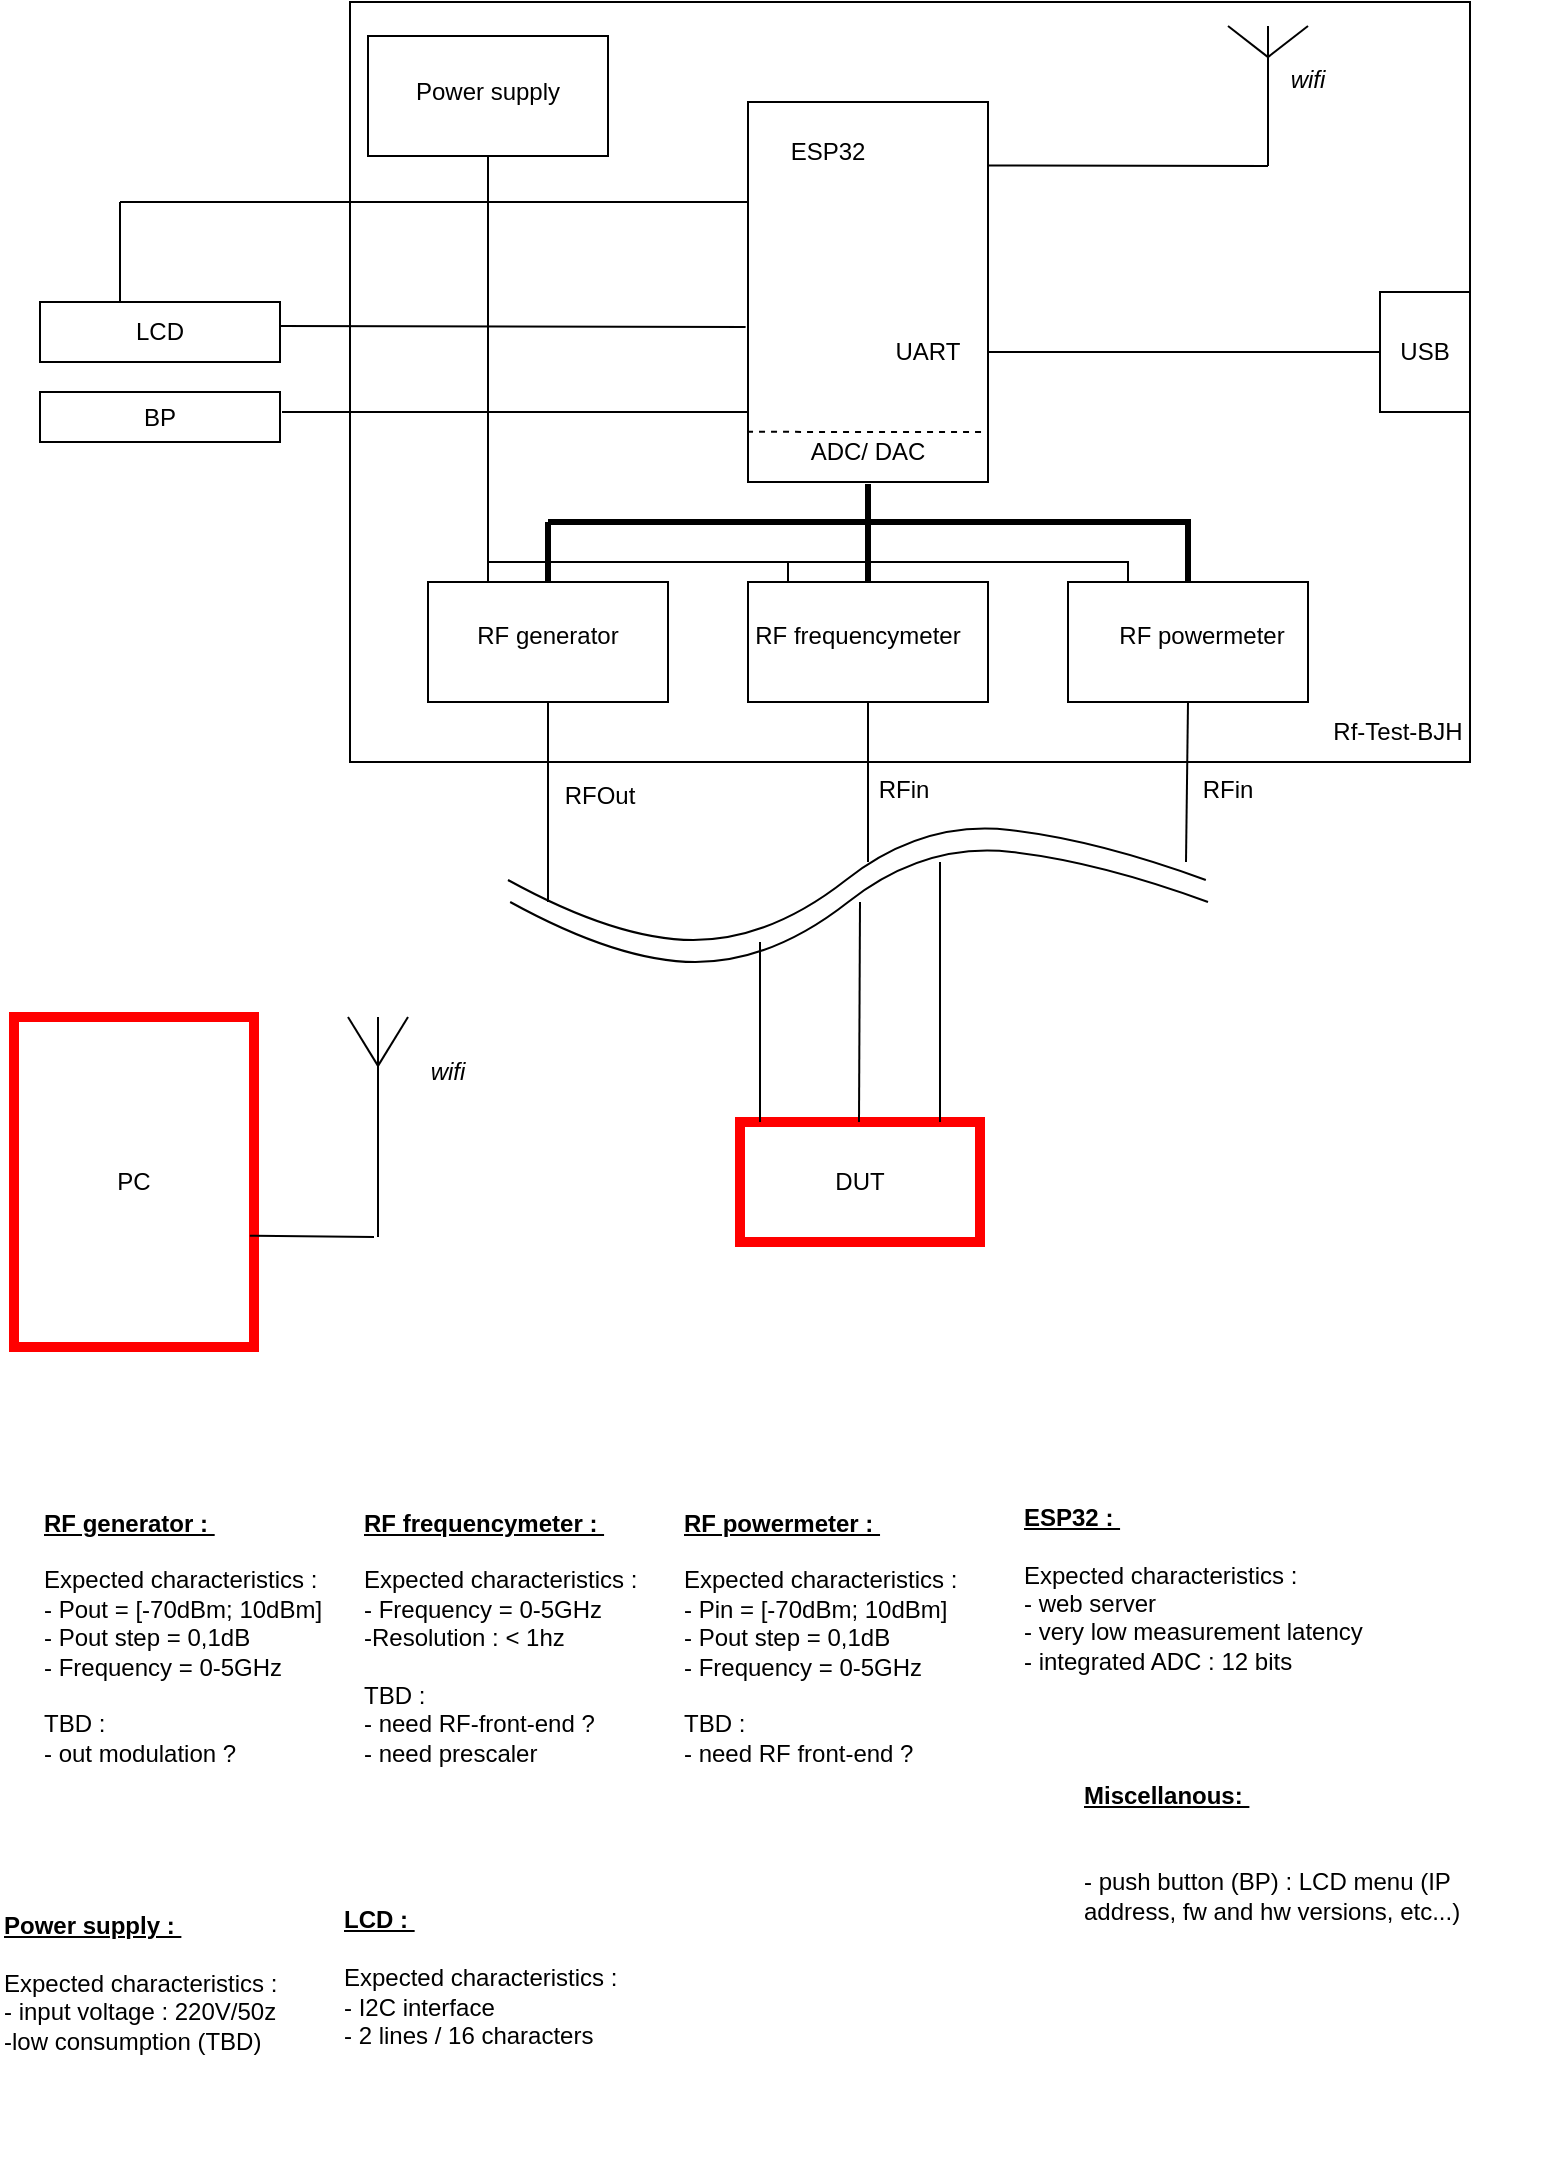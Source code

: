 <mxfile version="24.4.4" type="device">
  <diagram name="Page-1" id="gDf9zseBwsDJ5p1qlzxx">
    <mxGraphModel dx="1728" dy="950" grid="1" gridSize="10" guides="1" tooltips="1" connect="1" arrows="1" fold="1" page="1" pageScale="1" pageWidth="827" pageHeight="1169" math="0" shadow="0">
      <root>
        <mxCell id="0" />
        <mxCell id="1" parent="0" />
        <mxCell id="w8vvWGGkFElnzvA0du0P-30" value="" style="rounded=0;whiteSpace=wrap;html=1;" parent="1" vertex="1">
          <mxGeometry x="195" y="60" width="560" height="380" as="geometry" />
        </mxCell>
        <mxCell id="w8vvWGGkFElnzvA0du0P-2" value="" style="rounded=0;whiteSpace=wrap;html=1;" parent="1" vertex="1">
          <mxGeometry x="204" y="77" width="120" height="60" as="geometry" />
        </mxCell>
        <mxCell id="w8vvWGGkFElnzvA0du0P-3" value="Power supply" style="text;html=1;align=center;verticalAlign=middle;whiteSpace=wrap;rounded=0;" parent="1" vertex="1">
          <mxGeometry x="224" y="90" width="80" height="30" as="geometry" />
        </mxCell>
        <mxCell id="w8vvWGGkFElnzvA0du0P-4" value="" style="rounded=0;whiteSpace=wrap;html=1;" parent="1" vertex="1">
          <mxGeometry x="234" y="350" width="120" height="60" as="geometry" />
        </mxCell>
        <mxCell id="w8vvWGGkFElnzvA0du0P-5" value="" style="rounded=0;whiteSpace=wrap;html=1;" parent="1" vertex="1">
          <mxGeometry x="394" y="350" width="120" height="60" as="geometry" />
        </mxCell>
        <mxCell id="w8vvWGGkFElnzvA0du0P-6" value="" style="rounded=0;whiteSpace=wrap;html=1;" parent="1" vertex="1">
          <mxGeometry x="554" y="350" width="120" height="60" as="geometry" />
        </mxCell>
        <mxCell id="w8vvWGGkFElnzvA0du0P-7" value="" style="rounded=0;whiteSpace=wrap;html=1;" parent="1" vertex="1">
          <mxGeometry x="394" y="110" width="120" height="190" as="geometry" />
        </mxCell>
        <mxCell id="w8vvWGGkFElnzvA0du0P-9" value="ESP32" style="text;html=1;align=center;verticalAlign=middle;whiteSpace=wrap;rounded=0;" parent="1" vertex="1">
          <mxGeometry x="404" y="120" width="60" height="30" as="geometry" />
        </mxCell>
        <mxCell id="w8vvWGGkFElnzvA0du0P-13" value="" style="endArrow=none;html=1;rounded=0;exitX=1;exitY=0.167;exitDx=0;exitDy=0;exitPerimeter=0;" parent="1" source="w8vvWGGkFElnzvA0du0P-7" edge="1">
          <mxGeometry width="50" height="50" relative="1" as="geometry">
            <mxPoint x="464" y="610" as="sourcePoint" />
            <mxPoint x="654" y="142" as="targetPoint" />
          </mxGeometry>
        </mxCell>
        <mxCell id="w8vvWGGkFElnzvA0du0P-16" value="" style="group" parent="1" vertex="1" connectable="0">
          <mxGeometry x="390" y="620" width="120" height="60" as="geometry" />
        </mxCell>
        <mxCell id="w8vvWGGkFElnzvA0du0P-15" value="" style="rounded=0;whiteSpace=wrap;html=1;perimeterSpacing=1;strokeWidth=5;strokeColor=#ff0000;" parent="w8vvWGGkFElnzvA0du0P-16" vertex="1">
          <mxGeometry width="120" height="60" as="geometry" />
        </mxCell>
        <mxCell id="w8vvWGGkFElnzvA0du0P-14" value="DUT" style="text;html=1;align=center;verticalAlign=middle;whiteSpace=wrap;rounded=0;perimeterSpacing=10;" parent="w8vvWGGkFElnzvA0du0P-16" vertex="1">
          <mxGeometry x="30" y="15" width="60" height="30" as="geometry" />
        </mxCell>
        <mxCell id="w8vvWGGkFElnzvA0du0P-21" value="" style="group" parent="1" vertex="1" connectable="0">
          <mxGeometry x="634" y="72" width="70" height="70" as="geometry" />
        </mxCell>
        <mxCell id="w8vvWGGkFElnzvA0du0P-10" value="" style="endArrow=none;html=1;rounded=0;" parent="w8vvWGGkFElnzvA0du0P-21" edge="1">
          <mxGeometry width="50" height="50" relative="1" as="geometry">
            <mxPoint x="20" y="70" as="sourcePoint" />
            <mxPoint x="20" as="targetPoint" />
          </mxGeometry>
        </mxCell>
        <mxCell id="w8vvWGGkFElnzvA0du0P-11" value="" style="endArrow=none;html=1;rounded=0;" parent="w8vvWGGkFElnzvA0du0P-21" edge="1">
          <mxGeometry width="50" height="50" relative="1" as="geometry">
            <mxPoint x="20" y="15.556" as="sourcePoint" />
            <mxPoint x="40" as="targetPoint" />
          </mxGeometry>
        </mxCell>
        <mxCell id="w8vvWGGkFElnzvA0du0P-12" value="" style="endArrow=none;html=1;rounded=0;" parent="w8vvWGGkFElnzvA0du0P-21" edge="1">
          <mxGeometry width="50" height="50" relative="1" as="geometry">
            <mxPoint x="20" y="15.556" as="sourcePoint" />
            <mxPoint as="targetPoint" />
          </mxGeometry>
        </mxCell>
        <mxCell id="w8vvWGGkFElnzvA0du0P-28" value="&lt;i&gt;wifi&lt;/i&gt;" style="text;html=1;align=center;verticalAlign=middle;whiteSpace=wrap;rounded=0;" parent="w8vvWGGkFElnzvA0du0P-21" vertex="1">
          <mxGeometry x="10" y="15.556" width="60" height="23.333" as="geometry" />
        </mxCell>
        <mxCell id="w8vvWGGkFElnzvA0du0P-27" value="&lt;i&gt;wifi&lt;/i&gt;" style="text;html=1;align=center;verticalAlign=middle;whiteSpace=wrap;rounded=0;" parent="1" vertex="1">
          <mxGeometry x="214" y="580" width="60" height="30" as="geometry" />
        </mxCell>
        <mxCell id="w8vvWGGkFElnzvA0du0P-31" value="Rf-Test-BJH" style="text;html=1;align=center;verticalAlign=middle;whiteSpace=wrap;rounded=0;" parent="1" vertex="1">
          <mxGeometry x="684" y="410" width="70" height="30" as="geometry" />
        </mxCell>
        <mxCell id="w8vvWGGkFElnzvA0du0P-32" value="" style="endArrow=none;html=1;rounded=0;" parent="1" edge="1">
          <mxGeometry width="50" height="50" relative="1" as="geometry">
            <mxPoint x="294" y="510" as="sourcePoint" />
            <mxPoint x="294" y="410" as="targetPoint" />
          </mxGeometry>
        </mxCell>
        <mxCell id="w8vvWGGkFElnzvA0du0P-36" value="RFOut" style="text;html=1;align=center;verticalAlign=middle;whiteSpace=wrap;rounded=0;" parent="1" vertex="1">
          <mxGeometry x="290" y="442" width="60" height="30" as="geometry" />
        </mxCell>
        <mxCell id="w8vvWGGkFElnzvA0du0P-37" value="RF generator" style="text;html=1;align=center;verticalAlign=middle;whiteSpace=wrap;rounded=0;" parent="1" vertex="1">
          <mxGeometry x="211" y="362" width="166" height="30" as="geometry" />
        </mxCell>
        <mxCell id="w8vvWGGkFElnzvA0du0P-38" value="RFin" style="text;html=1;align=center;verticalAlign=middle;whiteSpace=wrap;rounded=0;" parent="1" vertex="1">
          <mxGeometry x="604" y="439" width="60" height="30" as="geometry" />
        </mxCell>
        <mxCell id="w8vvWGGkFElnzvA0du0P-39" value="RFin" style="text;html=1;align=center;verticalAlign=middle;whiteSpace=wrap;rounded=0;" parent="1" vertex="1">
          <mxGeometry x="442" y="439" width="60" height="30" as="geometry" />
        </mxCell>
        <mxCell id="w8vvWGGkFElnzvA0du0P-40" value="RF frequencymeter" style="text;html=1;align=center;verticalAlign=middle;whiteSpace=wrap;rounded=0;" parent="1" vertex="1">
          <mxGeometry x="366" y="362" width="166" height="30" as="geometry" />
        </mxCell>
        <mxCell id="w8vvWGGkFElnzvA0du0P-41" value="RF powermeter" style="text;html=1;align=center;verticalAlign=middle;whiteSpace=wrap;rounded=0;" parent="1" vertex="1">
          <mxGeometry x="538" y="362" width="166" height="30" as="geometry" />
        </mxCell>
        <mxCell id="w8vvWGGkFElnzvA0du0P-45" value="" style="group" parent="1" vertex="1" connectable="0">
          <mxGeometry x="274" y="469" width="350" height="71" as="geometry" />
        </mxCell>
        <mxCell id="w8vvWGGkFElnzvA0du0P-43" value="" style="curved=1;endArrow=none;html=1;rounded=0;endFill=0;" parent="w8vvWGGkFElnzvA0du0P-45" edge="1">
          <mxGeometry width="50" height="50" relative="1" as="geometry">
            <mxPoint y="30" as="sourcePoint" />
            <mxPoint x="348.91" y="30" as="targetPoint" />
            <Array as="points">
              <mxPoint x="54.517" y="60" />
              <mxPoint x="130.841" y="60" />
              <mxPoint x="207.165" />
              <mxPoint x="294.393" y="10" />
            </Array>
          </mxGeometry>
        </mxCell>
        <mxCell id="w8vvWGGkFElnzvA0du0P-44" value="" style="curved=1;endArrow=none;html=1;rounded=0;endFill=0;" parent="w8vvWGGkFElnzvA0du0P-45" edge="1">
          <mxGeometry width="50" height="50" relative="1" as="geometry">
            <mxPoint x="1.09" y="41" as="sourcePoint" />
            <mxPoint x="350.0" y="41" as="targetPoint" />
            <Array as="points">
              <mxPoint x="55.607" y="71" />
              <mxPoint x="131.931" y="71" />
              <mxPoint x="208.255" y="11" />
              <mxPoint x="295.483" y="21" />
            </Array>
          </mxGeometry>
        </mxCell>
        <mxCell id="w8vvWGGkFElnzvA0du0P-46" value="" style="endArrow=none;html=1;rounded=0;" parent="1" edge="1">
          <mxGeometry width="50" height="50" relative="1" as="geometry">
            <mxPoint x="400" y="620" as="sourcePoint" />
            <mxPoint x="400" y="530" as="targetPoint" />
          </mxGeometry>
        </mxCell>
        <mxCell id="w8vvWGGkFElnzvA0du0P-47" value="" style="endArrow=none;html=1;rounded=0;" parent="1" edge="1">
          <mxGeometry width="50" height="50" relative="1" as="geometry">
            <mxPoint x="449.5" y="620" as="sourcePoint" />
            <mxPoint x="450" y="510" as="targetPoint" />
          </mxGeometry>
        </mxCell>
        <mxCell id="w8vvWGGkFElnzvA0du0P-48" value="" style="endArrow=none;html=1;rounded=0;" parent="1" edge="1">
          <mxGeometry width="50" height="50" relative="1" as="geometry">
            <mxPoint x="490" y="620" as="sourcePoint" />
            <mxPoint x="490" y="490" as="targetPoint" />
          </mxGeometry>
        </mxCell>
        <mxCell id="w8vvWGGkFElnzvA0du0P-49" value="" style="group" parent="1" vertex="1" connectable="0">
          <mxGeometry x="27" y="567.5" width="197" height="165" as="geometry" />
        </mxCell>
        <mxCell id="w8vvWGGkFElnzvA0du0P-18" value="" style="group" parent="w8vvWGGkFElnzvA0du0P-49" vertex="1" connectable="0">
          <mxGeometry width="120" height="165" as="geometry" />
        </mxCell>
        <mxCell id="w8vvWGGkFElnzvA0du0P-19" value="" style="rounded=0;whiteSpace=wrap;html=1;perimeterSpacing=1;strokeWidth=5;strokeColor=#ff0000;" parent="w8vvWGGkFElnzvA0du0P-18" vertex="1">
          <mxGeometry width="120" height="165" as="geometry" />
        </mxCell>
        <mxCell id="w8vvWGGkFElnzvA0du0P-20" value="PC" style="text;html=1;align=center;verticalAlign=middle;whiteSpace=wrap;rounded=0;perimeterSpacing=10;" parent="w8vvWGGkFElnzvA0du0P-18" vertex="1">
          <mxGeometry x="30" y="41.25" width="60" height="82.5" as="geometry" />
        </mxCell>
        <mxCell id="w8vvWGGkFElnzvA0du0P-22" value="" style="group" parent="w8vvWGGkFElnzvA0du0P-49" vertex="1" connectable="0">
          <mxGeometry x="167" width="30" height="110" as="geometry" />
        </mxCell>
        <mxCell id="w8vvWGGkFElnzvA0du0P-23" value="" style="endArrow=none;html=1;rounded=0;" parent="w8vvWGGkFElnzvA0du0P-22" edge="1">
          <mxGeometry width="50" height="50" relative="1" as="geometry">
            <mxPoint x="15" y="110" as="sourcePoint" />
            <mxPoint x="15" as="targetPoint" />
          </mxGeometry>
        </mxCell>
        <mxCell id="w8vvWGGkFElnzvA0du0P-24" value="" style="endArrow=none;html=1;rounded=0;" parent="w8vvWGGkFElnzvA0du0P-22" edge="1">
          <mxGeometry width="50" height="50" relative="1" as="geometry">
            <mxPoint x="15" y="24.444" as="sourcePoint" />
            <mxPoint x="30" as="targetPoint" />
          </mxGeometry>
        </mxCell>
        <mxCell id="w8vvWGGkFElnzvA0du0P-25" value="" style="endArrow=none;html=1;rounded=0;" parent="w8vvWGGkFElnzvA0du0P-22" edge="1">
          <mxGeometry width="50" height="50" relative="1" as="geometry">
            <mxPoint x="15" y="24.444" as="sourcePoint" />
            <mxPoint as="targetPoint" />
          </mxGeometry>
        </mxCell>
        <mxCell id="w8vvWGGkFElnzvA0du0P-26" value="" style="endArrow=none;html=1;rounded=0;exitX=0.975;exitY=0.661;exitDx=0;exitDy=0;exitPerimeter=0;" parent="w8vvWGGkFElnzvA0du0P-49" source="w8vvWGGkFElnzvA0du0P-19" edge="1">
          <mxGeometry width="50" height="50" relative="1" as="geometry">
            <mxPoint x="-190" y="357.5" as="sourcePoint" />
            <mxPoint x="180" y="110" as="targetPoint" />
          </mxGeometry>
        </mxCell>
        <mxCell id="w8vvWGGkFElnzvA0du0P-50" value="&lt;div style=&quot;&quot;&gt;&lt;u style=&quot;background-color: initial;&quot;&gt;&lt;b&gt;RF generator :&amp;nbsp;&lt;/b&gt;&lt;/u&gt;&lt;/div&gt;&lt;div style=&quot;text-align: center;&quot;&gt;&lt;u style=&quot;background-color: initial;&quot;&gt;&lt;b&gt;&lt;br&gt;&lt;/b&gt;&lt;/u&gt;&lt;/div&gt;&lt;div style=&quot;&quot;&gt;&lt;span style=&quot;background-color: initial;&quot;&gt;Expected characteristics :&amp;nbsp;&lt;/span&gt;&lt;/div&gt;&lt;div&gt;- Pout = [-70dBm; 10dBm]&lt;/div&gt;&lt;div&gt;- Pout step = 0,1dB&lt;/div&gt;&lt;div&gt;- Frequency = 0-5GHz&lt;/div&gt;&lt;div&gt;&lt;br&gt;&lt;/div&gt;&lt;div&gt;TBD :&amp;nbsp;&lt;/div&gt;&lt;div&gt;- out modulation ?&lt;/div&gt;&lt;div&gt;&lt;br&gt;&lt;/div&gt;" style="text;html=1;align=left;verticalAlign=middle;whiteSpace=wrap;rounded=0;" parent="1" vertex="1">
          <mxGeometry x="40" y="800" width="270" height="170" as="geometry" />
        </mxCell>
        <mxCell id="w8vvWGGkFElnzvA0du0P-51" value="&lt;div style=&quot;&quot;&gt;&lt;u style=&quot;background-color: initial;&quot;&gt;&lt;b&gt;RF frequencymeter :&amp;nbsp;&lt;/b&gt;&lt;/u&gt;&lt;/div&gt;&lt;div style=&quot;text-align: center;&quot;&gt;&lt;u style=&quot;background-color: initial;&quot;&gt;&lt;b&gt;&lt;br&gt;&lt;/b&gt;&lt;/u&gt;&lt;/div&gt;&lt;div style=&quot;&quot;&gt;&lt;span style=&quot;background-color: initial;&quot;&gt;Expected characteristics :&amp;nbsp;&lt;/span&gt;&lt;/div&gt;&lt;div&gt;- Frequency = 0-5GHz&lt;/div&gt;&lt;div&gt;-Resolution : &amp;lt; 1hz&lt;/div&gt;&lt;div&gt;&lt;br&gt;&lt;/div&gt;&lt;div&gt;TBD :&amp;nbsp;&lt;/div&gt;&lt;div&gt;- need RF-front-end ?&lt;/div&gt;&lt;div&gt;- need prescaler&lt;/div&gt;&lt;div&gt;&lt;br&gt;&lt;/div&gt;" style="text;html=1;align=left;verticalAlign=middle;whiteSpace=wrap;rounded=0;" parent="1" vertex="1">
          <mxGeometry x="200" y="800" width="270" height="170" as="geometry" />
        </mxCell>
        <mxCell id="w8vvWGGkFElnzvA0du0P-52" value="&lt;div style=&quot;&quot;&gt;&lt;u style=&quot;background-color: initial;&quot;&gt;&lt;b&gt;RF powermeter :&amp;nbsp;&lt;/b&gt;&lt;/u&gt;&lt;/div&gt;&lt;div style=&quot;text-align: center;&quot;&gt;&lt;u style=&quot;background-color: initial;&quot;&gt;&lt;b&gt;&lt;br&gt;&lt;/b&gt;&lt;/u&gt;&lt;/div&gt;&lt;div style=&quot;&quot;&gt;&lt;span style=&quot;background-color: initial;&quot;&gt;Expected characteristics :&amp;nbsp;&lt;/span&gt;&lt;/div&gt;&lt;div&gt;- Pin = [-70dBm; 10dBm]&lt;/div&gt;&lt;div&gt;- Pout step = 0,1dB&lt;/div&gt;&lt;div&gt;- Frequency = 0-5GHz&lt;/div&gt;&lt;div&gt;&lt;br&gt;&lt;/div&gt;&lt;div&gt;TBD :&amp;nbsp;&lt;/div&gt;&lt;div&gt;- need RF front-end ?&lt;/div&gt;&lt;div&gt;&lt;br&gt;&lt;/div&gt;" style="text;html=1;align=left;verticalAlign=middle;whiteSpace=wrap;rounded=0;" parent="1" vertex="1">
          <mxGeometry x="360" y="800" width="230" height="170" as="geometry" />
        </mxCell>
        <mxCell id="w8vvWGGkFElnzvA0du0P-53" value="&lt;div style=&quot;&quot;&gt;&lt;u style=&quot;background-color: initial;&quot;&gt;&lt;b&gt;ESP32 :&amp;nbsp;&lt;/b&gt;&lt;/u&gt;&lt;/div&gt;&lt;div style=&quot;text-align: center;&quot;&gt;&lt;u style=&quot;background-color: initial;&quot;&gt;&lt;b&gt;&lt;br&gt;&lt;/b&gt;&lt;/u&gt;&lt;/div&gt;&lt;div style=&quot;&quot;&gt;&lt;span style=&quot;background-color: initial;&quot;&gt;Expected characteristics :&amp;nbsp;&lt;/span&gt;&lt;/div&gt;&lt;div&gt;- web server&lt;/div&gt;&lt;div&gt;- very low measurement laten&lt;span style=&quot;background-color: initial;&quot;&gt;cy&lt;/span&gt;&lt;/div&gt;&lt;div&gt;&lt;span style=&quot;background-color: initial;&quot;&gt;- integrated ADC : 12 bits&lt;/span&gt;&lt;/div&gt;&lt;div&gt;&lt;br&gt;&lt;/div&gt;&lt;div&gt;&lt;br&gt;&lt;/div&gt;&lt;div&gt;&lt;br&gt;&lt;/div&gt;" style="text;html=1;align=left;verticalAlign=middle;whiteSpace=wrap;rounded=0;" parent="1" vertex="1">
          <mxGeometry x="530" y="790" width="230" height="170" as="geometry" />
        </mxCell>
        <mxCell id="w8vvWGGkFElnzvA0du0P-54" value="&lt;div style=&quot;&quot;&gt;&lt;u style=&quot;background-color: initial;&quot;&gt;&lt;b&gt;Power supply :&amp;nbsp;&lt;/b&gt;&lt;/u&gt;&lt;/div&gt;&lt;div style=&quot;text-align: center;&quot;&gt;&lt;u style=&quot;background-color: initial;&quot;&gt;&lt;b&gt;&lt;br&gt;&lt;/b&gt;&lt;/u&gt;&lt;/div&gt;&lt;div style=&quot;&quot;&gt;&lt;span style=&quot;background-color: initial;&quot;&gt;Expected characteristics :&amp;nbsp;&lt;/span&gt;&lt;/div&gt;&lt;div&gt;- input voltage : 220V/50z&lt;/div&gt;&lt;div&gt;-low consumption (TBD)&lt;/div&gt;&lt;div&gt;&lt;br&gt;&lt;/div&gt;&lt;div&gt;&lt;br&gt;&lt;/div&gt;" style="text;html=1;align=left;verticalAlign=middle;whiteSpace=wrap;rounded=0;" parent="1" vertex="1">
          <mxGeometry x="20" y="980" width="230" height="170" as="geometry" />
        </mxCell>
        <mxCell id="w8vvWGGkFElnzvA0du0P-55" value="" style="endArrow=none;html=1;rounded=0;entryX=0.5;entryY=1;entryDx=0;entryDy=0;exitX=0.25;exitY=0;exitDx=0;exitDy=0;" parent="1" source="w8vvWGGkFElnzvA0du0P-4" target="w8vvWGGkFElnzvA0du0P-2" edge="1">
          <mxGeometry width="50" height="50" relative="1" as="geometry">
            <mxPoint x="264" y="230" as="sourcePoint" />
            <mxPoint x="514" y="560" as="targetPoint" />
          </mxGeometry>
        </mxCell>
        <mxCell id="w8vvWGGkFElnzvA0du0P-57" value="" style="endArrow=none;html=1;rounded=0;" parent="1" edge="1">
          <mxGeometry width="50" height="50" relative="1" as="geometry">
            <mxPoint x="394" y="160" as="sourcePoint" />
            <mxPoint x="80" y="160" as="targetPoint" />
          </mxGeometry>
        </mxCell>
        <mxCell id="w8vvWGGkFElnzvA0du0P-58" value="" style="endArrow=none;html=1;rounded=0;entryX=0.5;entryY=1;entryDx=0;entryDy=0;" parent="1" target="w8vvWGGkFElnzvA0du0P-5" edge="1">
          <mxGeometry width="50" height="50" relative="1" as="geometry">
            <mxPoint x="454" y="490" as="sourcePoint" />
            <mxPoint x="449" y="420" as="targetPoint" />
          </mxGeometry>
        </mxCell>
        <mxCell id="w8vvWGGkFElnzvA0du0P-59" value="" style="endArrow=none;html=1;rounded=0;" parent="1" edge="1">
          <mxGeometry width="50" height="50" relative="1" as="geometry">
            <mxPoint x="613" y="490" as="sourcePoint" />
            <mxPoint x="614" y="410" as="targetPoint" />
          </mxGeometry>
        </mxCell>
        <mxCell id="w8vvWGGkFElnzvA0du0P-60" value="" style="endArrow=none;html=1;rounded=0;strokeWidth=3;" parent="1" edge="1">
          <mxGeometry width="50" height="50" relative="1" as="geometry">
            <mxPoint x="394" y="320" as="sourcePoint" />
            <mxPoint x="294" y="320" as="targetPoint" />
          </mxGeometry>
        </mxCell>
        <mxCell id="w8vvWGGkFElnzvA0du0P-61" value="" style="endArrow=none;html=1;rounded=0;entryX=0.5;entryY=0;entryDx=0;entryDy=0;strokeWidth=3;" parent="1" target="w8vvWGGkFElnzvA0du0P-6" edge="1">
          <mxGeometry width="50" height="50" relative="1" as="geometry">
            <mxPoint x="394" y="320" as="sourcePoint" />
            <mxPoint x="514" y="560" as="targetPoint" />
            <Array as="points">
              <mxPoint x="614" y="320" />
            </Array>
          </mxGeometry>
        </mxCell>
        <mxCell id="w8vvWGGkFElnzvA0du0P-62" value="" style="endArrow=none;html=1;rounded=0;entryX=0.5;entryY=0;entryDx=0;entryDy=0;strokeWidth=3;" parent="1" target="w8vvWGGkFElnzvA0du0P-5" edge="1">
          <mxGeometry width="50" height="50" relative="1" as="geometry">
            <mxPoint x="454" y="320" as="sourcePoint" />
            <mxPoint x="514" y="560" as="targetPoint" />
          </mxGeometry>
        </mxCell>
        <mxCell id="GlcShB_20lAepsoM1b_u-1" value="&lt;div style=&quot;&quot;&gt;&lt;u style=&quot;background-color: initial;&quot;&gt;&lt;b&gt;LCD :&amp;nbsp;&lt;/b&gt;&lt;/u&gt;&lt;/div&gt;&lt;div style=&quot;text-align: center;&quot;&gt;&lt;u style=&quot;background-color: initial;&quot;&gt;&lt;b&gt;&lt;br&gt;&lt;/b&gt;&lt;/u&gt;&lt;/div&gt;&lt;div style=&quot;&quot;&gt;&lt;span style=&quot;background-color: initial;&quot;&gt;Expected characteristics :&amp;nbsp;&lt;/span&gt;&lt;/div&gt;&lt;div&gt;- I2C interface&lt;/div&gt;&lt;div&gt;- 2 lines / 16 characters&lt;/div&gt;&lt;div&gt;&lt;br&gt;&lt;/div&gt;" style="text;html=1;align=left;verticalAlign=middle;whiteSpace=wrap;rounded=0;" vertex="1" parent="1">
          <mxGeometry x="190" y="970" width="230" height="170" as="geometry" />
        </mxCell>
        <mxCell id="GlcShB_20lAepsoM1b_u-2" value="LCD" style="rounded=0;whiteSpace=wrap;html=1;" vertex="1" parent="1">
          <mxGeometry x="40" y="210" width="120" height="30" as="geometry" />
        </mxCell>
        <mxCell id="GlcShB_20lAepsoM1b_u-3" value="" style="endArrow=none;html=1;rounded=0;entryX=0.5;entryY=0;entryDx=0;entryDy=0;strokeWidth=3;" edge="1" parent="1">
          <mxGeometry width="50" height="50" relative="1" as="geometry">
            <mxPoint x="454" y="301" as="sourcePoint" />
            <mxPoint x="454" y="331" as="targetPoint" />
          </mxGeometry>
        </mxCell>
        <mxCell id="GlcShB_20lAepsoM1b_u-9" value="" style="endArrow=none;html=1;rounded=0;exitX=0.5;exitY=0;exitDx=0;exitDy=0;strokeWidth=3;" edge="1" parent="1" source="w8vvWGGkFElnzvA0du0P-4">
          <mxGeometry width="50" height="50" relative="1" as="geometry">
            <mxPoint x="464" y="610" as="sourcePoint" />
            <mxPoint x="294" y="320" as="targetPoint" />
          </mxGeometry>
        </mxCell>
        <mxCell id="GlcShB_20lAepsoM1b_u-11" value="" style="endArrow=none;html=1;rounded=0;exitX=0.25;exitY=0;exitDx=0;exitDy=0;edgeStyle=orthogonalEdgeStyle;" edge="1" parent="1" source="w8vvWGGkFElnzvA0du0P-6">
          <mxGeometry width="50" height="50" relative="1" as="geometry">
            <mxPoint x="464" y="610" as="sourcePoint" />
            <mxPoint x="264" y="340" as="targetPoint" />
            <Array as="points">
              <mxPoint x="584" y="340" />
            </Array>
          </mxGeometry>
        </mxCell>
        <mxCell id="GlcShB_20lAepsoM1b_u-12" value="" style="endArrow=none;html=1;rounded=0;" edge="1" parent="1">
          <mxGeometry width="50" height="50" relative="1" as="geometry">
            <mxPoint x="414" y="350" as="sourcePoint" />
            <mxPoint x="414" y="340" as="targetPoint" />
          </mxGeometry>
        </mxCell>
        <mxCell id="GlcShB_20lAepsoM1b_u-14" value="" style="endArrow=none;html=1;rounded=0;exitX=-0.01;exitY=0.592;exitDx=0;exitDy=0;exitPerimeter=0;" edge="1" parent="1" source="w8vvWGGkFElnzvA0du0P-7">
          <mxGeometry width="50" height="50" relative="1" as="geometry">
            <mxPoint x="367.24" y="225.816" as="sourcePoint" />
            <mxPoint x="160" y="222" as="targetPoint" />
          </mxGeometry>
        </mxCell>
        <mxCell id="GlcShB_20lAepsoM1b_u-16" value="ADC/ DAC" style="text;html=1;align=center;verticalAlign=middle;whiteSpace=wrap;rounded=0;" vertex="1" parent="1">
          <mxGeometry x="424" y="270" width="60" height="30" as="geometry" />
        </mxCell>
        <mxCell id="GlcShB_20lAepsoM1b_u-17" value="" style="endArrow=none;html=1;rounded=0;dashed=1;exitX=-0.004;exitY=0.868;exitDx=0;exitDy=0;exitPerimeter=0;" edge="1" parent="1" source="w8vvWGGkFElnzvA0du0P-7">
          <mxGeometry width="50" height="50" relative="1" as="geometry">
            <mxPoint x="404" y="200" as="sourcePoint" />
            <mxPoint x="514" y="275" as="targetPoint" />
          </mxGeometry>
        </mxCell>
        <mxCell id="GlcShB_20lAepsoM1b_u-18" value="" style="endArrow=none;html=1;rounded=0;" edge="1" parent="1">
          <mxGeometry width="50" height="50" relative="1" as="geometry">
            <mxPoint x="80" y="210" as="sourcePoint" />
            <mxPoint x="80" y="160" as="targetPoint" />
          </mxGeometry>
        </mxCell>
        <mxCell id="GlcShB_20lAepsoM1b_u-21" value="UART" style="text;html=1;align=center;verticalAlign=middle;whiteSpace=wrap;rounded=0;" vertex="1" parent="1">
          <mxGeometry x="454" y="220" width="60" height="30" as="geometry" />
        </mxCell>
        <mxCell id="GlcShB_20lAepsoM1b_u-24" value="" style="endArrow=none;html=1;rounded=0;entryX=1;entryY=0.5;entryDx=0;entryDy=0;exitX=0;exitY=0.5;exitDx=0;exitDy=0;" edge="1" parent="1" source="GlcShB_20lAepsoM1b_u-25" target="GlcShB_20lAepsoM1b_u-21">
          <mxGeometry width="50" height="50" relative="1" as="geometry">
            <mxPoint x="700" y="235" as="sourcePoint" />
            <mxPoint x="380" y="400" as="targetPoint" />
          </mxGeometry>
        </mxCell>
        <mxCell id="GlcShB_20lAepsoM1b_u-25" value="USB" style="rounded=0;whiteSpace=wrap;html=1;" vertex="1" parent="1">
          <mxGeometry x="710" y="205" width="45" height="60" as="geometry" />
        </mxCell>
        <mxCell id="GlcShB_20lAepsoM1b_u-26" value="BP" style="rounded=0;whiteSpace=wrap;html=1;" vertex="1" parent="1">
          <mxGeometry x="40" y="255" width="120" height="25" as="geometry" />
        </mxCell>
        <mxCell id="GlcShB_20lAepsoM1b_u-28" value="&lt;div style=&quot;&quot;&gt;&lt;u style=&quot;background-color: initial;&quot;&gt;&lt;b&gt;Miscellanous:&amp;nbsp;&lt;/b&gt;&lt;/u&gt;&lt;/div&gt;&lt;div style=&quot;text-align: center;&quot;&gt;&lt;u style=&quot;background-color: initial;&quot;&gt;&lt;b&gt;&lt;br&gt;&lt;/b&gt;&lt;/u&gt;&lt;/div&gt;&lt;div style=&quot;&quot;&gt;&lt;br&gt;&lt;/div&gt;&lt;div&gt;- push button (BP) : LCD menu (IP address, fw and hw versions, etc...)&lt;/div&gt;&lt;div&gt;&lt;br&gt;&lt;/div&gt;&lt;div&gt;&lt;br&gt;&lt;/div&gt;" style="text;html=1;align=left;verticalAlign=middle;whiteSpace=wrap;rounded=0;" vertex="1" parent="1">
          <mxGeometry x="560" y="900" width="230" height="200" as="geometry" />
        </mxCell>
        <mxCell id="GlcShB_20lAepsoM1b_u-30" value="" style="endArrow=none;html=1;rounded=0;exitX=-0.01;exitY=0.592;exitDx=0;exitDy=0;exitPerimeter=0;" edge="1" parent="1">
          <mxGeometry width="50" height="50" relative="1" as="geometry">
            <mxPoint x="394" y="265" as="sourcePoint" />
            <mxPoint x="161" y="265" as="targetPoint" />
          </mxGeometry>
        </mxCell>
      </root>
    </mxGraphModel>
  </diagram>
</mxfile>
